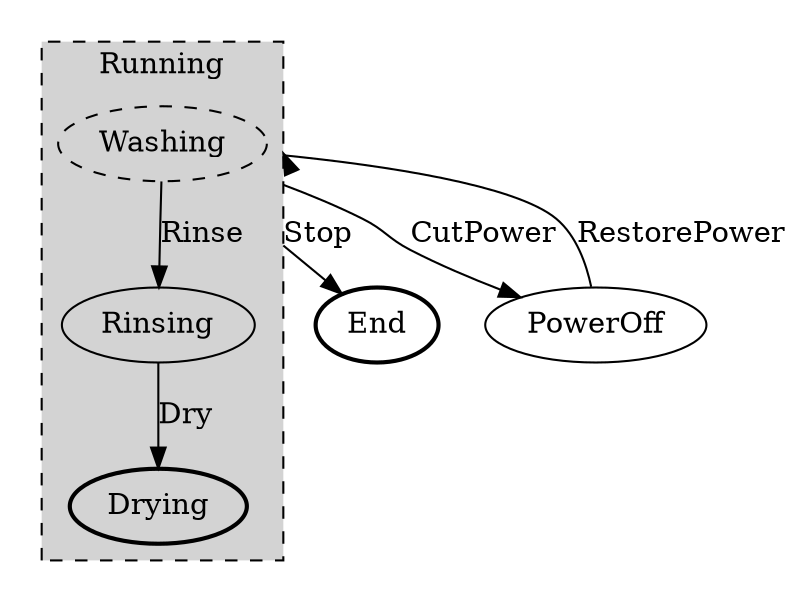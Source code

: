 digraph G {
  compound=true;

  subgraph cluster1001 {
    style=invis;
    subgraph cluster1 {
      style="visible, dashed, filled";
      label = "Running"
      Washing [style="dashed"];
      Rinsing [];
      Drying [style="bold"];
    }
  }
  End [style="bold"];
  PowerOff [];
  Washing -> End [ltail=cluster1, label="Stop"];
  Washing -> PowerOff [ltail=cluster1, label="CutPower"];
  Washing -> Rinsing [label="Rinse"];
  Rinsing -> Drying [label="Dry"];
  PowerOff -> Washing [lhead=cluster1, label="RestorePower"];
}
